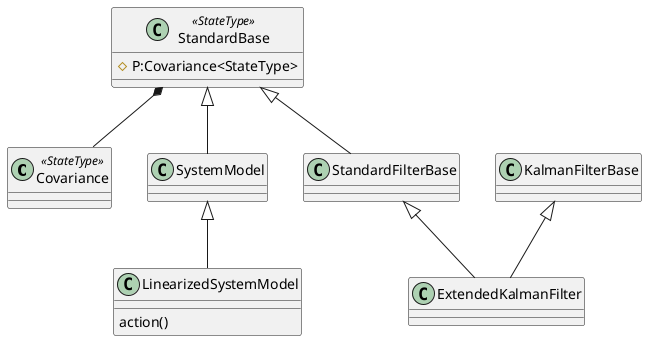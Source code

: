 @startuml
class Covariance <<StateType>>
class StandardBase <<StateType>>{ 
    #P:Covariance<StateType>
}
class SystemModel
class LinearizedSystemModel{
    action()
}
StandardBase *-- Covariance
StandardBase <|-down- SystemModel
SystemModel <|-down- LinearizedSystemModel

class KalmanFilterBase
class StandardFilterBase
StandardBase <|-down- StandardFilterBase
class ExtendedKalmanFilter
KalmanFilterBase <|-down- ExtendedKalmanFilter
StandardFilterBase <|-down- ExtendedKalmanFilter
@enduml